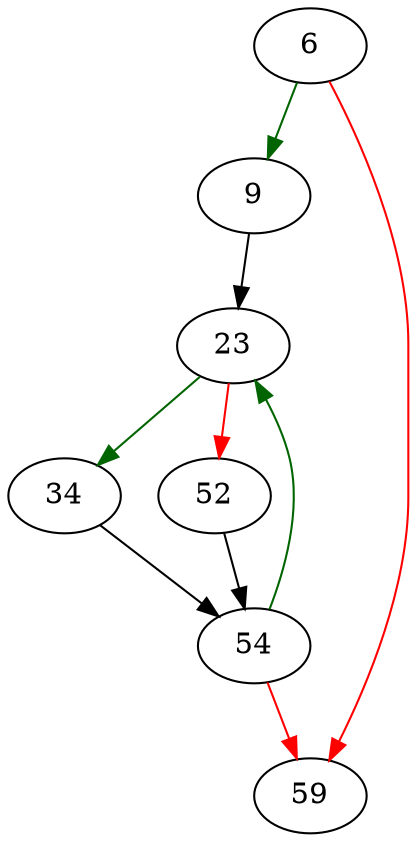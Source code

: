 strict digraph "print_long" {
	// Node definitions.
	6 [entry=true];
	9;
	59;
	23;
	34;
	52;
	54;

	// Edge definitions.
	6 -> 9 [
		color=darkgreen
		cond=true
	];
	6 -> 59 [
		color=red
		cond=false
	];
	9 -> 23;
	23 -> 34 [
		color=darkgreen
		cond=true
	];
	23 -> 52 [
		color=red
		cond=false
	];
	34 -> 54;
	52 -> 54;
	54 -> 59 [
		color=red
		cond=false
	];
	54 -> 23 [
		color=darkgreen
		cond=true
	];
}